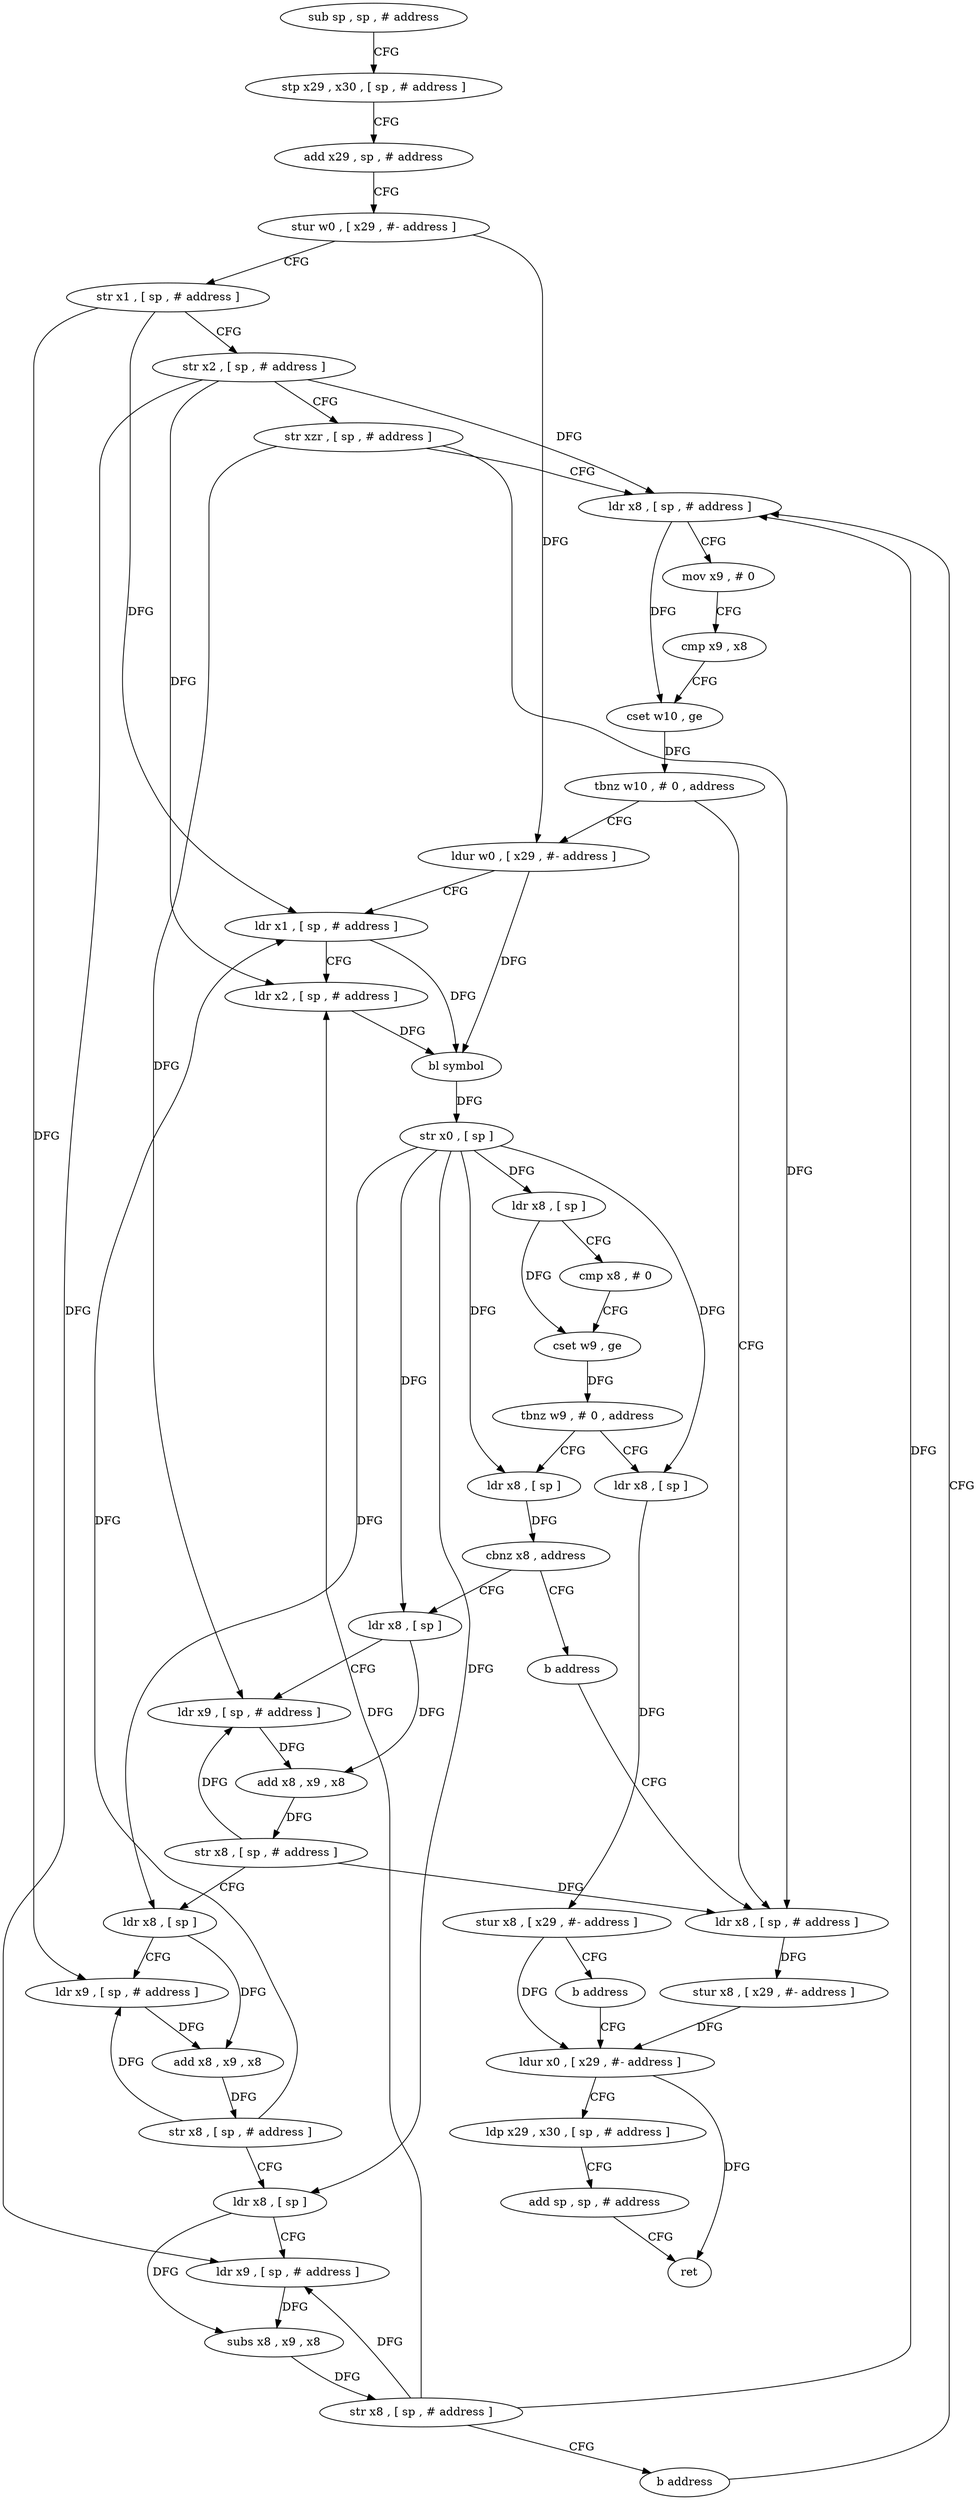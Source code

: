 digraph "func" {
"4235264" [label = "sub sp , sp , # address" ]
"4235268" [label = "stp x29 , x30 , [ sp , # address ]" ]
"4235272" [label = "add x29 , sp , # address" ]
"4235276" [label = "stur w0 , [ x29 , #- address ]" ]
"4235280" [label = "str x1 , [ sp , # address ]" ]
"4235284" [label = "str x2 , [ sp , # address ]" ]
"4235288" [label = "str xzr , [ sp , # address ]" ]
"4235292" [label = "ldr x8 , [ sp , # address ]" ]
"4235424" [label = "ldr x8 , [ sp , # address ]" ]
"4235428" [label = "stur x8 , [ x29 , #- address ]" ]
"4235432" [label = "ldur x0 , [ x29 , #- address ]" ]
"4235312" [label = "ldur w0 , [ x29 , #- address ]" ]
"4235316" [label = "ldr x1 , [ sp , # address ]" ]
"4235320" [label = "ldr x2 , [ sp , # address ]" ]
"4235324" [label = "bl symbol" ]
"4235328" [label = "str x0 , [ sp ]" ]
"4235332" [label = "ldr x8 , [ sp ]" ]
"4235336" [label = "cmp x8 , # 0" ]
"4235340" [label = "cset w9 , ge" ]
"4235344" [label = "tbnz w9 , # 0 , address" ]
"4235360" [label = "ldr x8 , [ sp ]" ]
"4235348" [label = "ldr x8 , [ sp ]" ]
"4235364" [label = "cbnz x8 , address" ]
"4235372" [label = "ldr x8 , [ sp ]" ]
"4235368" [label = "b address" ]
"4235352" [label = "stur x8 , [ x29 , #- address ]" ]
"4235356" [label = "b address" ]
"4235376" [label = "ldr x9 , [ sp , # address ]" ]
"4235380" [label = "add x8 , x9 , x8" ]
"4235384" [label = "str x8 , [ sp , # address ]" ]
"4235388" [label = "ldr x8 , [ sp ]" ]
"4235392" [label = "ldr x9 , [ sp , # address ]" ]
"4235396" [label = "add x8 , x9 , x8" ]
"4235400" [label = "str x8 , [ sp , # address ]" ]
"4235404" [label = "ldr x8 , [ sp ]" ]
"4235408" [label = "ldr x9 , [ sp , # address ]" ]
"4235412" [label = "subs x8 , x9 , x8" ]
"4235416" [label = "str x8 , [ sp , # address ]" ]
"4235420" [label = "b address" ]
"4235436" [label = "ldp x29 , x30 , [ sp , # address ]" ]
"4235440" [label = "add sp , sp , # address" ]
"4235444" [label = "ret" ]
"4235296" [label = "mov x9 , # 0" ]
"4235300" [label = "cmp x9 , x8" ]
"4235304" [label = "cset w10 , ge" ]
"4235308" [label = "tbnz w10 , # 0 , address" ]
"4235264" -> "4235268" [ label = "CFG" ]
"4235268" -> "4235272" [ label = "CFG" ]
"4235272" -> "4235276" [ label = "CFG" ]
"4235276" -> "4235280" [ label = "CFG" ]
"4235276" -> "4235312" [ label = "DFG" ]
"4235280" -> "4235284" [ label = "CFG" ]
"4235280" -> "4235316" [ label = "DFG" ]
"4235280" -> "4235392" [ label = "DFG" ]
"4235284" -> "4235288" [ label = "CFG" ]
"4235284" -> "4235292" [ label = "DFG" ]
"4235284" -> "4235320" [ label = "DFG" ]
"4235284" -> "4235408" [ label = "DFG" ]
"4235288" -> "4235292" [ label = "CFG" ]
"4235288" -> "4235424" [ label = "DFG" ]
"4235288" -> "4235376" [ label = "DFG" ]
"4235292" -> "4235296" [ label = "CFG" ]
"4235292" -> "4235304" [ label = "DFG" ]
"4235424" -> "4235428" [ label = "DFG" ]
"4235428" -> "4235432" [ label = "DFG" ]
"4235432" -> "4235436" [ label = "CFG" ]
"4235432" -> "4235444" [ label = "DFG" ]
"4235312" -> "4235316" [ label = "CFG" ]
"4235312" -> "4235324" [ label = "DFG" ]
"4235316" -> "4235320" [ label = "CFG" ]
"4235316" -> "4235324" [ label = "DFG" ]
"4235320" -> "4235324" [ label = "DFG" ]
"4235324" -> "4235328" [ label = "DFG" ]
"4235328" -> "4235332" [ label = "DFG" ]
"4235328" -> "4235360" [ label = "DFG" ]
"4235328" -> "4235348" [ label = "DFG" ]
"4235328" -> "4235372" [ label = "DFG" ]
"4235328" -> "4235388" [ label = "DFG" ]
"4235328" -> "4235404" [ label = "DFG" ]
"4235332" -> "4235336" [ label = "CFG" ]
"4235332" -> "4235340" [ label = "DFG" ]
"4235336" -> "4235340" [ label = "CFG" ]
"4235340" -> "4235344" [ label = "DFG" ]
"4235344" -> "4235360" [ label = "CFG" ]
"4235344" -> "4235348" [ label = "CFG" ]
"4235360" -> "4235364" [ label = "DFG" ]
"4235348" -> "4235352" [ label = "DFG" ]
"4235364" -> "4235372" [ label = "CFG" ]
"4235364" -> "4235368" [ label = "CFG" ]
"4235372" -> "4235376" [ label = "CFG" ]
"4235372" -> "4235380" [ label = "DFG" ]
"4235368" -> "4235424" [ label = "CFG" ]
"4235352" -> "4235356" [ label = "CFG" ]
"4235352" -> "4235432" [ label = "DFG" ]
"4235356" -> "4235432" [ label = "CFG" ]
"4235376" -> "4235380" [ label = "DFG" ]
"4235380" -> "4235384" [ label = "DFG" ]
"4235384" -> "4235388" [ label = "CFG" ]
"4235384" -> "4235424" [ label = "DFG" ]
"4235384" -> "4235376" [ label = "DFG" ]
"4235388" -> "4235392" [ label = "CFG" ]
"4235388" -> "4235396" [ label = "DFG" ]
"4235392" -> "4235396" [ label = "DFG" ]
"4235396" -> "4235400" [ label = "DFG" ]
"4235400" -> "4235404" [ label = "CFG" ]
"4235400" -> "4235316" [ label = "DFG" ]
"4235400" -> "4235392" [ label = "DFG" ]
"4235404" -> "4235408" [ label = "CFG" ]
"4235404" -> "4235412" [ label = "DFG" ]
"4235408" -> "4235412" [ label = "DFG" ]
"4235412" -> "4235416" [ label = "DFG" ]
"4235416" -> "4235420" [ label = "CFG" ]
"4235416" -> "4235292" [ label = "DFG" ]
"4235416" -> "4235320" [ label = "DFG" ]
"4235416" -> "4235408" [ label = "DFG" ]
"4235420" -> "4235292" [ label = "CFG" ]
"4235436" -> "4235440" [ label = "CFG" ]
"4235440" -> "4235444" [ label = "CFG" ]
"4235296" -> "4235300" [ label = "CFG" ]
"4235300" -> "4235304" [ label = "CFG" ]
"4235304" -> "4235308" [ label = "DFG" ]
"4235308" -> "4235424" [ label = "CFG" ]
"4235308" -> "4235312" [ label = "CFG" ]
}
